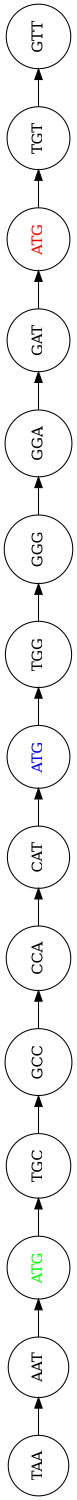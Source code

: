  digraph 4.7 {
 rankdir=LR;
 orientation=landscape;
 size = 10;
 TAA [shape=circle, label="TAA"];
 AAT [shape=circle,label="AAT"];
 ATG1 [shape=circle,label="ATG", fontcolor="green"];
 TGC [shape=circle,label="TGC"];
 GCC [shape=circle,label="GCC"];
 CCA [shape=circle,label="CCA"];
 CAT [shape=circle,label="CAT"];
 ATG2 [shape=circle,label="ATG", fontcolor="blue"];
 TGG [shape=circle,label="TGG"];
 GGG [shape=circle,label="GGG"];
 GGA [shape=circle,label="GGA"];
 GAT [shape=circle,label="GAT"];
 ATG3 [shape=circle,label="ATG", fontcolor="red"];
 TGT [shape=circle,label="TGT"];
 GTT [shape=circle,label="GTT"];

 TAA -> AAT;
 AAT -> ATG1;
 ATG1 -> TGC;
 TGC -> GCC;
 GCC -> CCA;
 CCA -> CAT;
 CAT -> ATG2;
 ATG2 -> TGG;
 TGG -> GGG;
 GGG -> GGA;
 GGA -> GAT;
 GAT -> ATG3;
 ATG3 -> TGT;
 TGT -> GTT;
 }

